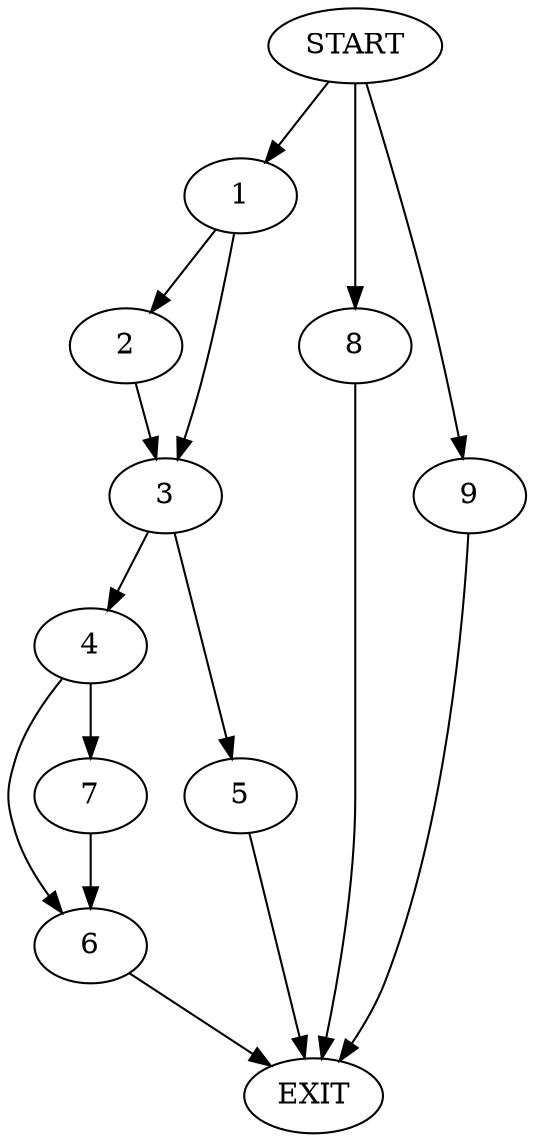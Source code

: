 digraph {
0 [label="START"]
10 [label="EXIT"]
0 -> 1
1 -> 2
1 -> 3
3 -> 4
3 -> 5
2 -> 3
5 -> 10
4 -> 6
4 -> 7
6 -> 10
7 -> 6
0 -> 8
8 -> 10
0 -> 9
9 -> 10
}

